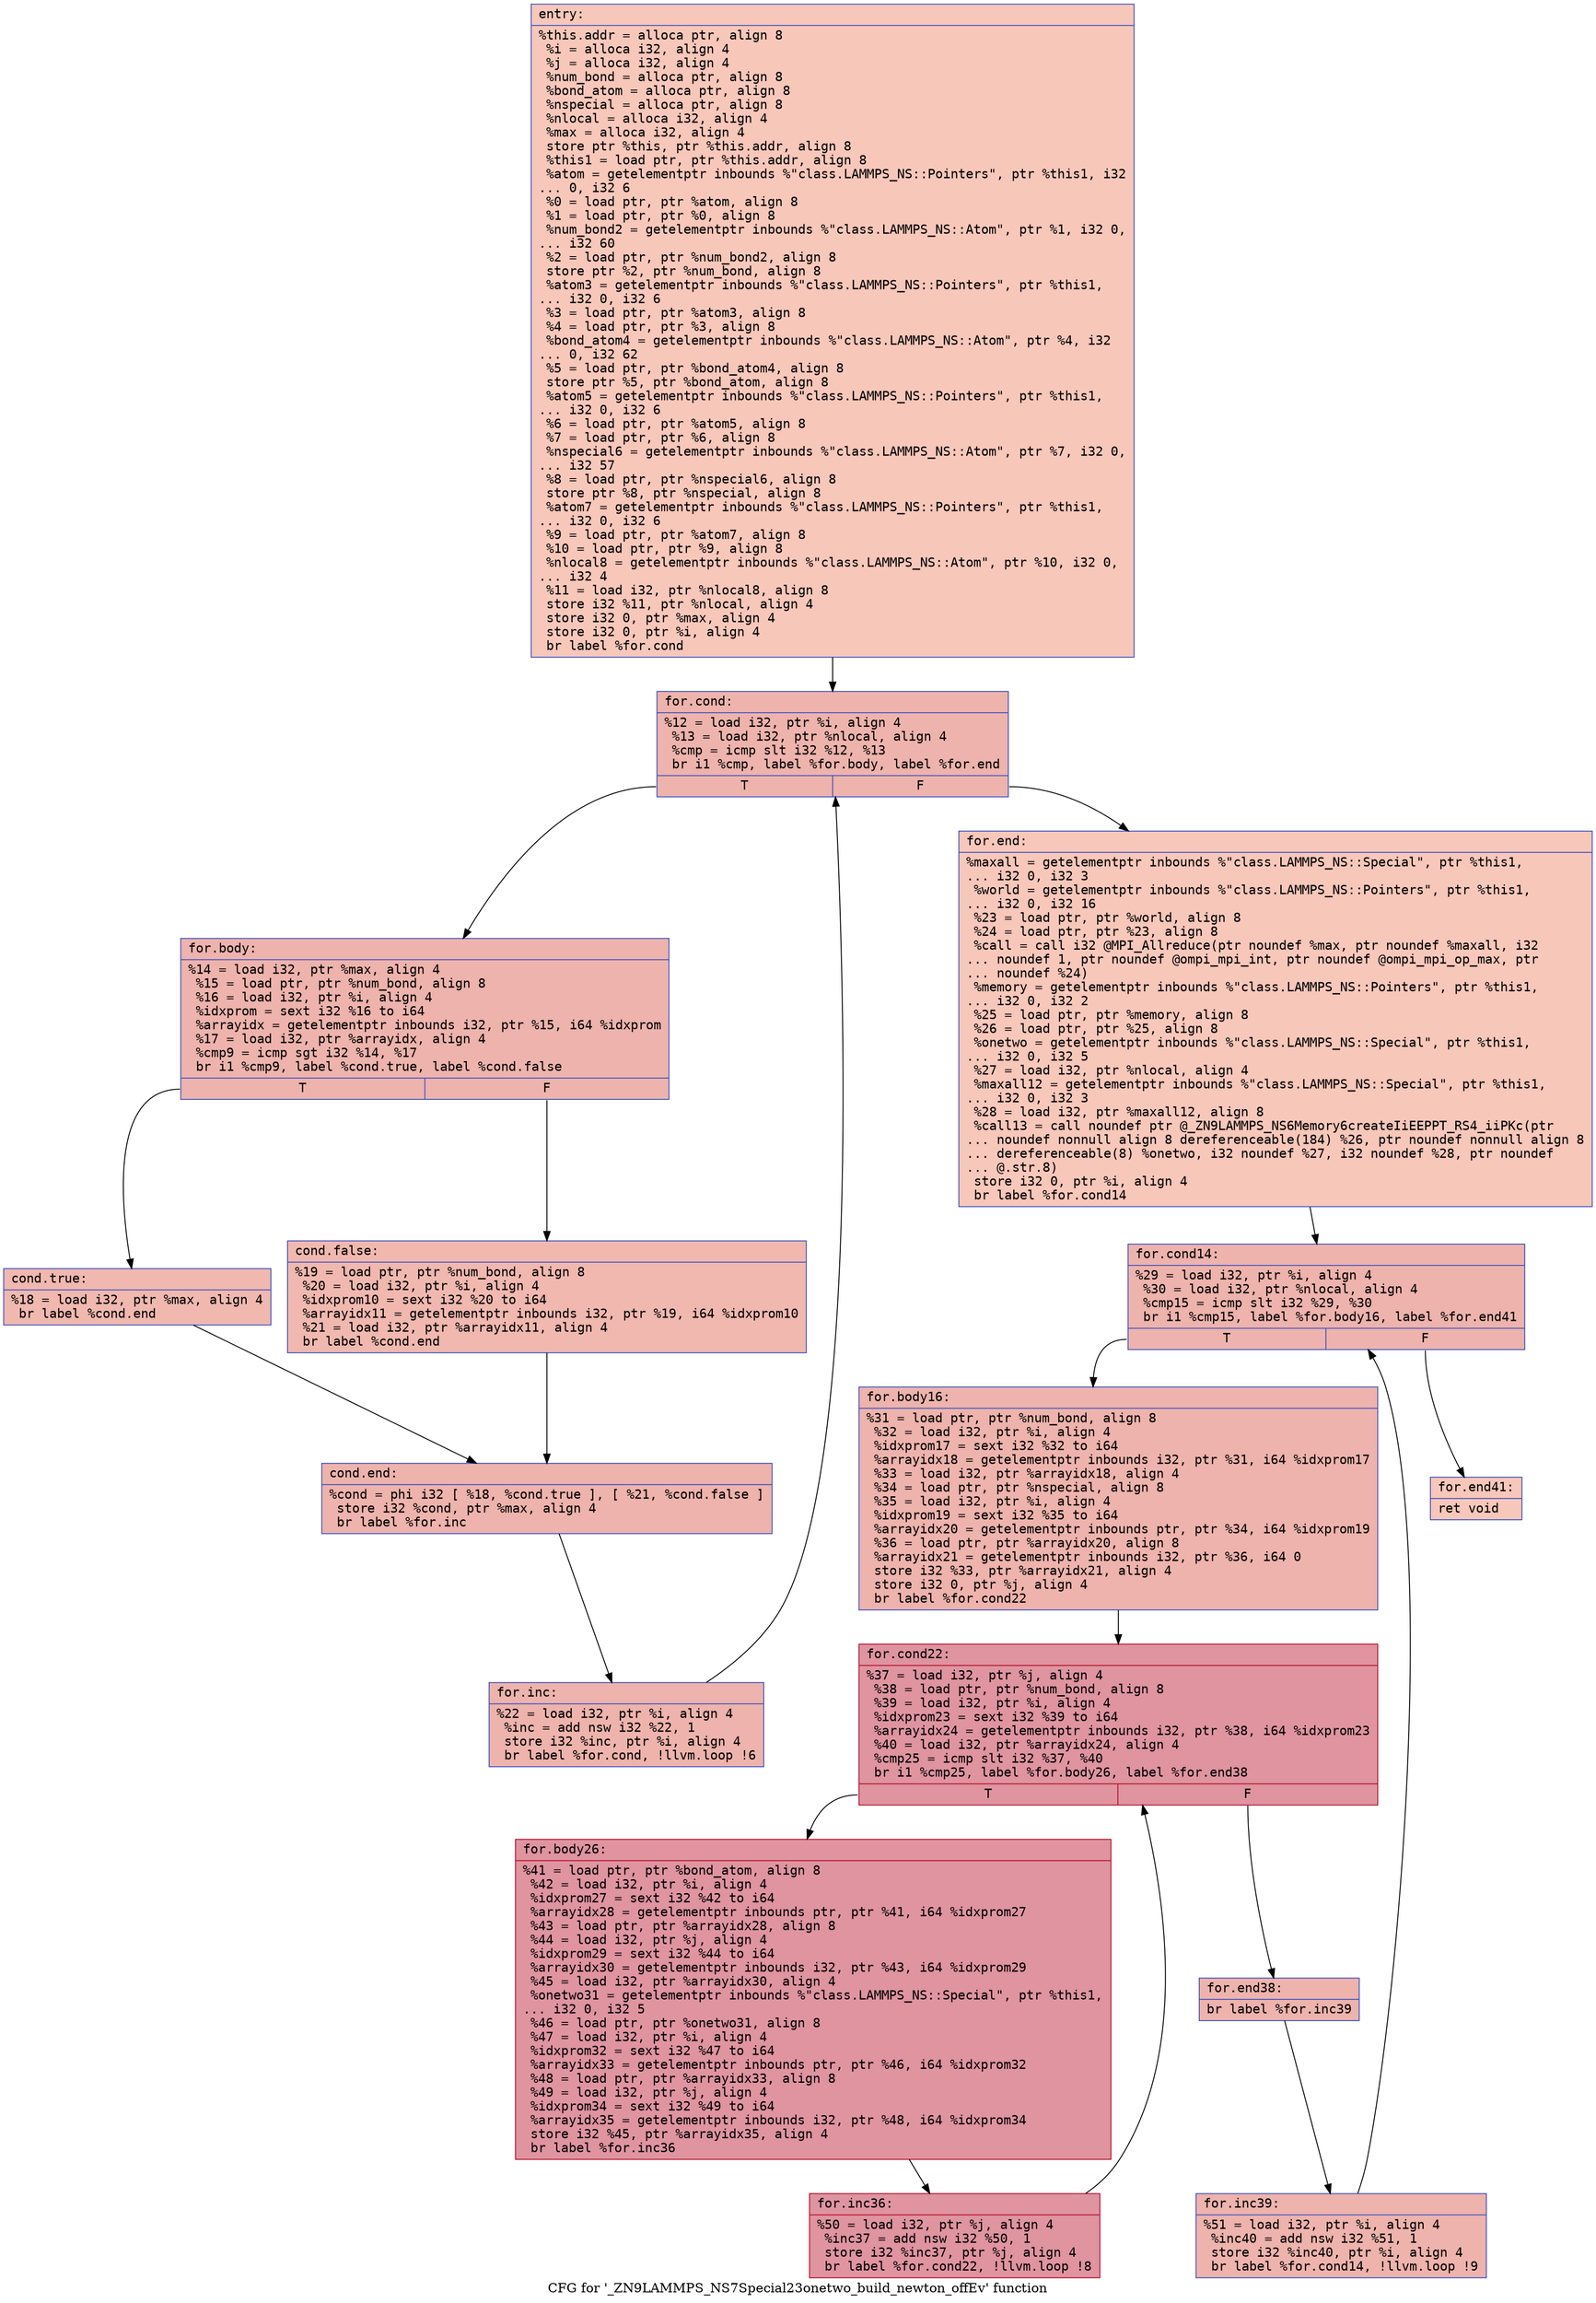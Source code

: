 digraph "CFG for '_ZN9LAMMPS_NS7Special23onetwo_build_newton_offEv' function" {
	label="CFG for '_ZN9LAMMPS_NS7Special23onetwo_build_newton_offEv' function";

	Node0x555def7dbf80 [shape=record,color="#3d50c3ff", style=filled, fillcolor="#ec7f6370" fontname="Courier",label="{entry:\l|  %this.addr = alloca ptr, align 8\l  %i = alloca i32, align 4\l  %j = alloca i32, align 4\l  %num_bond = alloca ptr, align 8\l  %bond_atom = alloca ptr, align 8\l  %nspecial = alloca ptr, align 8\l  %nlocal = alloca i32, align 4\l  %max = alloca i32, align 4\l  store ptr %this, ptr %this.addr, align 8\l  %this1 = load ptr, ptr %this.addr, align 8\l  %atom = getelementptr inbounds %\"class.LAMMPS_NS::Pointers\", ptr %this1, i32\l... 0, i32 6\l  %0 = load ptr, ptr %atom, align 8\l  %1 = load ptr, ptr %0, align 8\l  %num_bond2 = getelementptr inbounds %\"class.LAMMPS_NS::Atom\", ptr %1, i32 0,\l... i32 60\l  %2 = load ptr, ptr %num_bond2, align 8\l  store ptr %2, ptr %num_bond, align 8\l  %atom3 = getelementptr inbounds %\"class.LAMMPS_NS::Pointers\", ptr %this1,\l... i32 0, i32 6\l  %3 = load ptr, ptr %atom3, align 8\l  %4 = load ptr, ptr %3, align 8\l  %bond_atom4 = getelementptr inbounds %\"class.LAMMPS_NS::Atom\", ptr %4, i32\l... 0, i32 62\l  %5 = load ptr, ptr %bond_atom4, align 8\l  store ptr %5, ptr %bond_atom, align 8\l  %atom5 = getelementptr inbounds %\"class.LAMMPS_NS::Pointers\", ptr %this1,\l... i32 0, i32 6\l  %6 = load ptr, ptr %atom5, align 8\l  %7 = load ptr, ptr %6, align 8\l  %nspecial6 = getelementptr inbounds %\"class.LAMMPS_NS::Atom\", ptr %7, i32 0,\l... i32 57\l  %8 = load ptr, ptr %nspecial6, align 8\l  store ptr %8, ptr %nspecial, align 8\l  %atom7 = getelementptr inbounds %\"class.LAMMPS_NS::Pointers\", ptr %this1,\l... i32 0, i32 6\l  %9 = load ptr, ptr %atom7, align 8\l  %10 = load ptr, ptr %9, align 8\l  %nlocal8 = getelementptr inbounds %\"class.LAMMPS_NS::Atom\", ptr %10, i32 0,\l... i32 4\l  %11 = load i32, ptr %nlocal8, align 8\l  store i32 %11, ptr %nlocal, align 4\l  store i32 0, ptr %max, align 4\l  store i32 0, ptr %i, align 4\l  br label %for.cond\l}"];
	Node0x555def7dbf80 -> Node0x555def7dd840[tooltip="entry -> for.cond\nProbability 100.00%" ];
	Node0x555def7dd840 [shape=record,color="#3d50c3ff", style=filled, fillcolor="#d6524470" fontname="Courier",label="{for.cond:\l|  %12 = load i32, ptr %i, align 4\l  %13 = load i32, ptr %nlocal, align 4\l  %cmp = icmp slt i32 %12, %13\l  br i1 %cmp, label %for.body, label %for.end\l|{<s0>T|<s1>F}}"];
	Node0x555def7dd840:s0 -> Node0x555def7ddae0[tooltip="for.cond -> for.body\nProbability 96.88%" ];
	Node0x555def7dd840:s1 -> Node0x555def7ddb60[tooltip="for.cond -> for.end\nProbability 3.12%" ];
	Node0x555def7ddae0 [shape=record,color="#3d50c3ff", style=filled, fillcolor="#d6524470" fontname="Courier",label="{for.body:\l|  %14 = load i32, ptr %max, align 4\l  %15 = load ptr, ptr %num_bond, align 8\l  %16 = load i32, ptr %i, align 4\l  %idxprom = sext i32 %16 to i64\l  %arrayidx = getelementptr inbounds i32, ptr %15, i64 %idxprom\l  %17 = load i32, ptr %arrayidx, align 4\l  %cmp9 = icmp sgt i32 %14, %17\l  br i1 %cmp9, label %cond.true, label %cond.false\l|{<s0>T|<s1>F}}"];
	Node0x555def7ddae0:s0 -> Node0x555def7dc9b0[tooltip="for.body -> cond.true\nProbability 50.00%" ];
	Node0x555def7ddae0:s1 -> Node0x555def7b5630[tooltip="for.body -> cond.false\nProbability 50.00%" ];
	Node0x555def7dc9b0 [shape=record,color="#3d50c3ff", style=filled, fillcolor="#dc5d4a70" fontname="Courier",label="{cond.true:\l|  %18 = load i32, ptr %max, align 4\l  br label %cond.end\l}"];
	Node0x555def7dc9b0 -> Node0x555def7b57e0[tooltip="cond.true -> cond.end\nProbability 100.00%" ];
	Node0x555def7b5630 [shape=record,color="#3d50c3ff", style=filled, fillcolor="#dc5d4a70" fontname="Courier",label="{cond.false:\l|  %19 = load ptr, ptr %num_bond, align 8\l  %20 = load i32, ptr %i, align 4\l  %idxprom10 = sext i32 %20 to i64\l  %arrayidx11 = getelementptr inbounds i32, ptr %19, i64 %idxprom10\l  %21 = load i32, ptr %arrayidx11, align 4\l  br label %cond.end\l}"];
	Node0x555def7b5630 -> Node0x555def7b57e0[tooltip="cond.false -> cond.end\nProbability 100.00%" ];
	Node0x555def7b57e0 [shape=record,color="#3d50c3ff", style=filled, fillcolor="#d6524470" fontname="Courier",label="{cond.end:\l|  %cond = phi i32 [ %18, %cond.true ], [ %21, %cond.false ]\l  store i32 %cond, ptr %max, align 4\l  br label %for.inc\l}"];
	Node0x555def7b57e0 -> Node0x555def7b5cd0[tooltip="cond.end -> for.inc\nProbability 100.00%" ];
	Node0x555def7b5cd0 [shape=record,color="#3d50c3ff", style=filled, fillcolor="#d6524470" fontname="Courier",label="{for.inc:\l|  %22 = load i32, ptr %i, align 4\l  %inc = add nsw i32 %22, 1\l  store i32 %inc, ptr %i, align 4\l  br label %for.cond, !llvm.loop !6\l}"];
	Node0x555def7b5cd0 -> Node0x555def7dd840[tooltip="for.inc -> for.cond\nProbability 100.00%" ];
	Node0x555def7ddb60 [shape=record,color="#3d50c3ff", style=filled, fillcolor="#ec7f6370" fontname="Courier",label="{for.end:\l|  %maxall = getelementptr inbounds %\"class.LAMMPS_NS::Special\", ptr %this1,\l... i32 0, i32 3\l  %world = getelementptr inbounds %\"class.LAMMPS_NS::Pointers\", ptr %this1,\l... i32 0, i32 16\l  %23 = load ptr, ptr %world, align 8\l  %24 = load ptr, ptr %23, align 8\l  %call = call i32 @MPI_Allreduce(ptr noundef %max, ptr noundef %maxall, i32\l... noundef 1, ptr noundef @ompi_mpi_int, ptr noundef @ompi_mpi_op_max, ptr\l... noundef %24)\l  %memory = getelementptr inbounds %\"class.LAMMPS_NS::Pointers\", ptr %this1,\l... i32 0, i32 2\l  %25 = load ptr, ptr %memory, align 8\l  %26 = load ptr, ptr %25, align 8\l  %onetwo = getelementptr inbounds %\"class.LAMMPS_NS::Special\", ptr %this1,\l... i32 0, i32 5\l  %27 = load i32, ptr %nlocal, align 4\l  %maxall12 = getelementptr inbounds %\"class.LAMMPS_NS::Special\", ptr %this1,\l... i32 0, i32 3\l  %28 = load i32, ptr %maxall12, align 8\l  %call13 = call noundef ptr @_ZN9LAMMPS_NS6Memory6createIiEEPPT_RS4_iiPKc(ptr\l... noundef nonnull align 8 dereferenceable(184) %26, ptr noundef nonnull align 8\l... dereferenceable(8) %onetwo, i32 noundef %27, i32 noundef %28, ptr noundef\l... @.str.8)\l  store i32 0, ptr %i, align 4\l  br label %for.cond14\l}"];
	Node0x555def7ddb60 -> Node0x555def7b6ce0[tooltip="for.end -> for.cond14\nProbability 100.00%" ];
	Node0x555def7b6ce0 [shape=record,color="#3d50c3ff", style=filled, fillcolor="#d6524470" fontname="Courier",label="{for.cond14:\l|  %29 = load i32, ptr %i, align 4\l  %30 = load i32, ptr %nlocal, align 4\l  %cmp15 = icmp slt i32 %29, %30\l  br i1 %cmp15, label %for.body16, label %for.end41\l|{<s0>T|<s1>F}}"];
	Node0x555def7b6ce0:s0 -> Node0x555def7b6f30[tooltip="for.cond14 -> for.body16\nProbability 96.88%" ];
	Node0x555def7b6ce0:s1 -> Node0x555def7b6fb0[tooltip="for.cond14 -> for.end41\nProbability 3.12%" ];
	Node0x555def7b6f30 [shape=record,color="#3d50c3ff", style=filled, fillcolor="#d6524470" fontname="Courier",label="{for.body16:\l|  %31 = load ptr, ptr %num_bond, align 8\l  %32 = load i32, ptr %i, align 4\l  %idxprom17 = sext i32 %32 to i64\l  %arrayidx18 = getelementptr inbounds i32, ptr %31, i64 %idxprom17\l  %33 = load i32, ptr %arrayidx18, align 4\l  %34 = load ptr, ptr %nspecial, align 8\l  %35 = load i32, ptr %i, align 4\l  %idxprom19 = sext i32 %35 to i64\l  %arrayidx20 = getelementptr inbounds ptr, ptr %34, i64 %idxprom19\l  %36 = load ptr, ptr %arrayidx20, align 8\l  %arrayidx21 = getelementptr inbounds i32, ptr %36, i64 0\l  store i32 %33, ptr %arrayidx21, align 4\l  store i32 0, ptr %j, align 4\l  br label %for.cond22\l}"];
	Node0x555def7b6f30 -> Node0x555def7b7ef0[tooltip="for.body16 -> for.cond22\nProbability 100.00%" ];
	Node0x555def7b7ef0 [shape=record,color="#b70d28ff", style=filled, fillcolor="#b70d2870" fontname="Courier",label="{for.cond22:\l|  %37 = load i32, ptr %j, align 4\l  %38 = load ptr, ptr %num_bond, align 8\l  %39 = load i32, ptr %i, align 4\l  %idxprom23 = sext i32 %39 to i64\l  %arrayidx24 = getelementptr inbounds i32, ptr %38, i64 %idxprom23\l  %40 = load i32, ptr %arrayidx24, align 4\l  %cmp25 = icmp slt i32 %37, %40\l  br i1 %cmp25, label %for.body26, label %for.end38\l|{<s0>T|<s1>F}}"];
	Node0x555def7b7ef0:s0 -> Node0x555def7b8400[tooltip="for.cond22 -> for.body26\nProbability 96.88%" ];
	Node0x555def7b7ef0:s1 -> Node0x555def7b8480[tooltip="for.cond22 -> for.end38\nProbability 3.12%" ];
	Node0x555def7b8400 [shape=record,color="#b70d28ff", style=filled, fillcolor="#b70d2870" fontname="Courier",label="{for.body26:\l|  %41 = load ptr, ptr %bond_atom, align 8\l  %42 = load i32, ptr %i, align 4\l  %idxprom27 = sext i32 %42 to i64\l  %arrayidx28 = getelementptr inbounds ptr, ptr %41, i64 %idxprom27\l  %43 = load ptr, ptr %arrayidx28, align 8\l  %44 = load i32, ptr %j, align 4\l  %idxprom29 = sext i32 %44 to i64\l  %arrayidx30 = getelementptr inbounds i32, ptr %43, i64 %idxprom29\l  %45 = load i32, ptr %arrayidx30, align 4\l  %onetwo31 = getelementptr inbounds %\"class.LAMMPS_NS::Special\", ptr %this1,\l... i32 0, i32 5\l  %46 = load ptr, ptr %onetwo31, align 8\l  %47 = load i32, ptr %i, align 4\l  %idxprom32 = sext i32 %47 to i64\l  %arrayidx33 = getelementptr inbounds ptr, ptr %46, i64 %idxprom32\l  %48 = load ptr, ptr %arrayidx33, align 8\l  %49 = load i32, ptr %j, align 4\l  %idxprom34 = sext i32 %49 to i64\l  %arrayidx35 = getelementptr inbounds i32, ptr %48, i64 %idxprom34\l  store i32 %45, ptr %arrayidx35, align 4\l  br label %for.inc36\l}"];
	Node0x555def7b8400 -> Node0x555def7b9040[tooltip="for.body26 -> for.inc36\nProbability 100.00%" ];
	Node0x555def7b9040 [shape=record,color="#b70d28ff", style=filled, fillcolor="#b70d2870" fontname="Courier",label="{for.inc36:\l|  %50 = load i32, ptr %j, align 4\l  %inc37 = add nsw i32 %50, 1\l  store i32 %inc37, ptr %j, align 4\l  br label %for.cond22, !llvm.loop !8\l}"];
	Node0x555def7b9040 -> Node0x555def7b7ef0[tooltip="for.inc36 -> for.cond22\nProbability 100.00%" ];
	Node0x555def7b8480 [shape=record,color="#3d50c3ff", style=filled, fillcolor="#d6524470" fontname="Courier",label="{for.end38:\l|  br label %for.inc39\l}"];
	Node0x555def7b8480 -> Node0x555def7e9bf0[tooltip="for.end38 -> for.inc39\nProbability 100.00%" ];
	Node0x555def7e9bf0 [shape=record,color="#3d50c3ff", style=filled, fillcolor="#d6524470" fontname="Courier",label="{for.inc39:\l|  %51 = load i32, ptr %i, align 4\l  %inc40 = add nsw i32 %51, 1\l  store i32 %inc40, ptr %i, align 4\l  br label %for.cond14, !llvm.loop !9\l}"];
	Node0x555def7e9bf0 -> Node0x555def7b6ce0[tooltip="for.inc39 -> for.cond14\nProbability 100.00%" ];
	Node0x555def7b6fb0 [shape=record,color="#3d50c3ff", style=filled, fillcolor="#ec7f6370" fontname="Courier",label="{for.end41:\l|  ret void\l}"];
}
